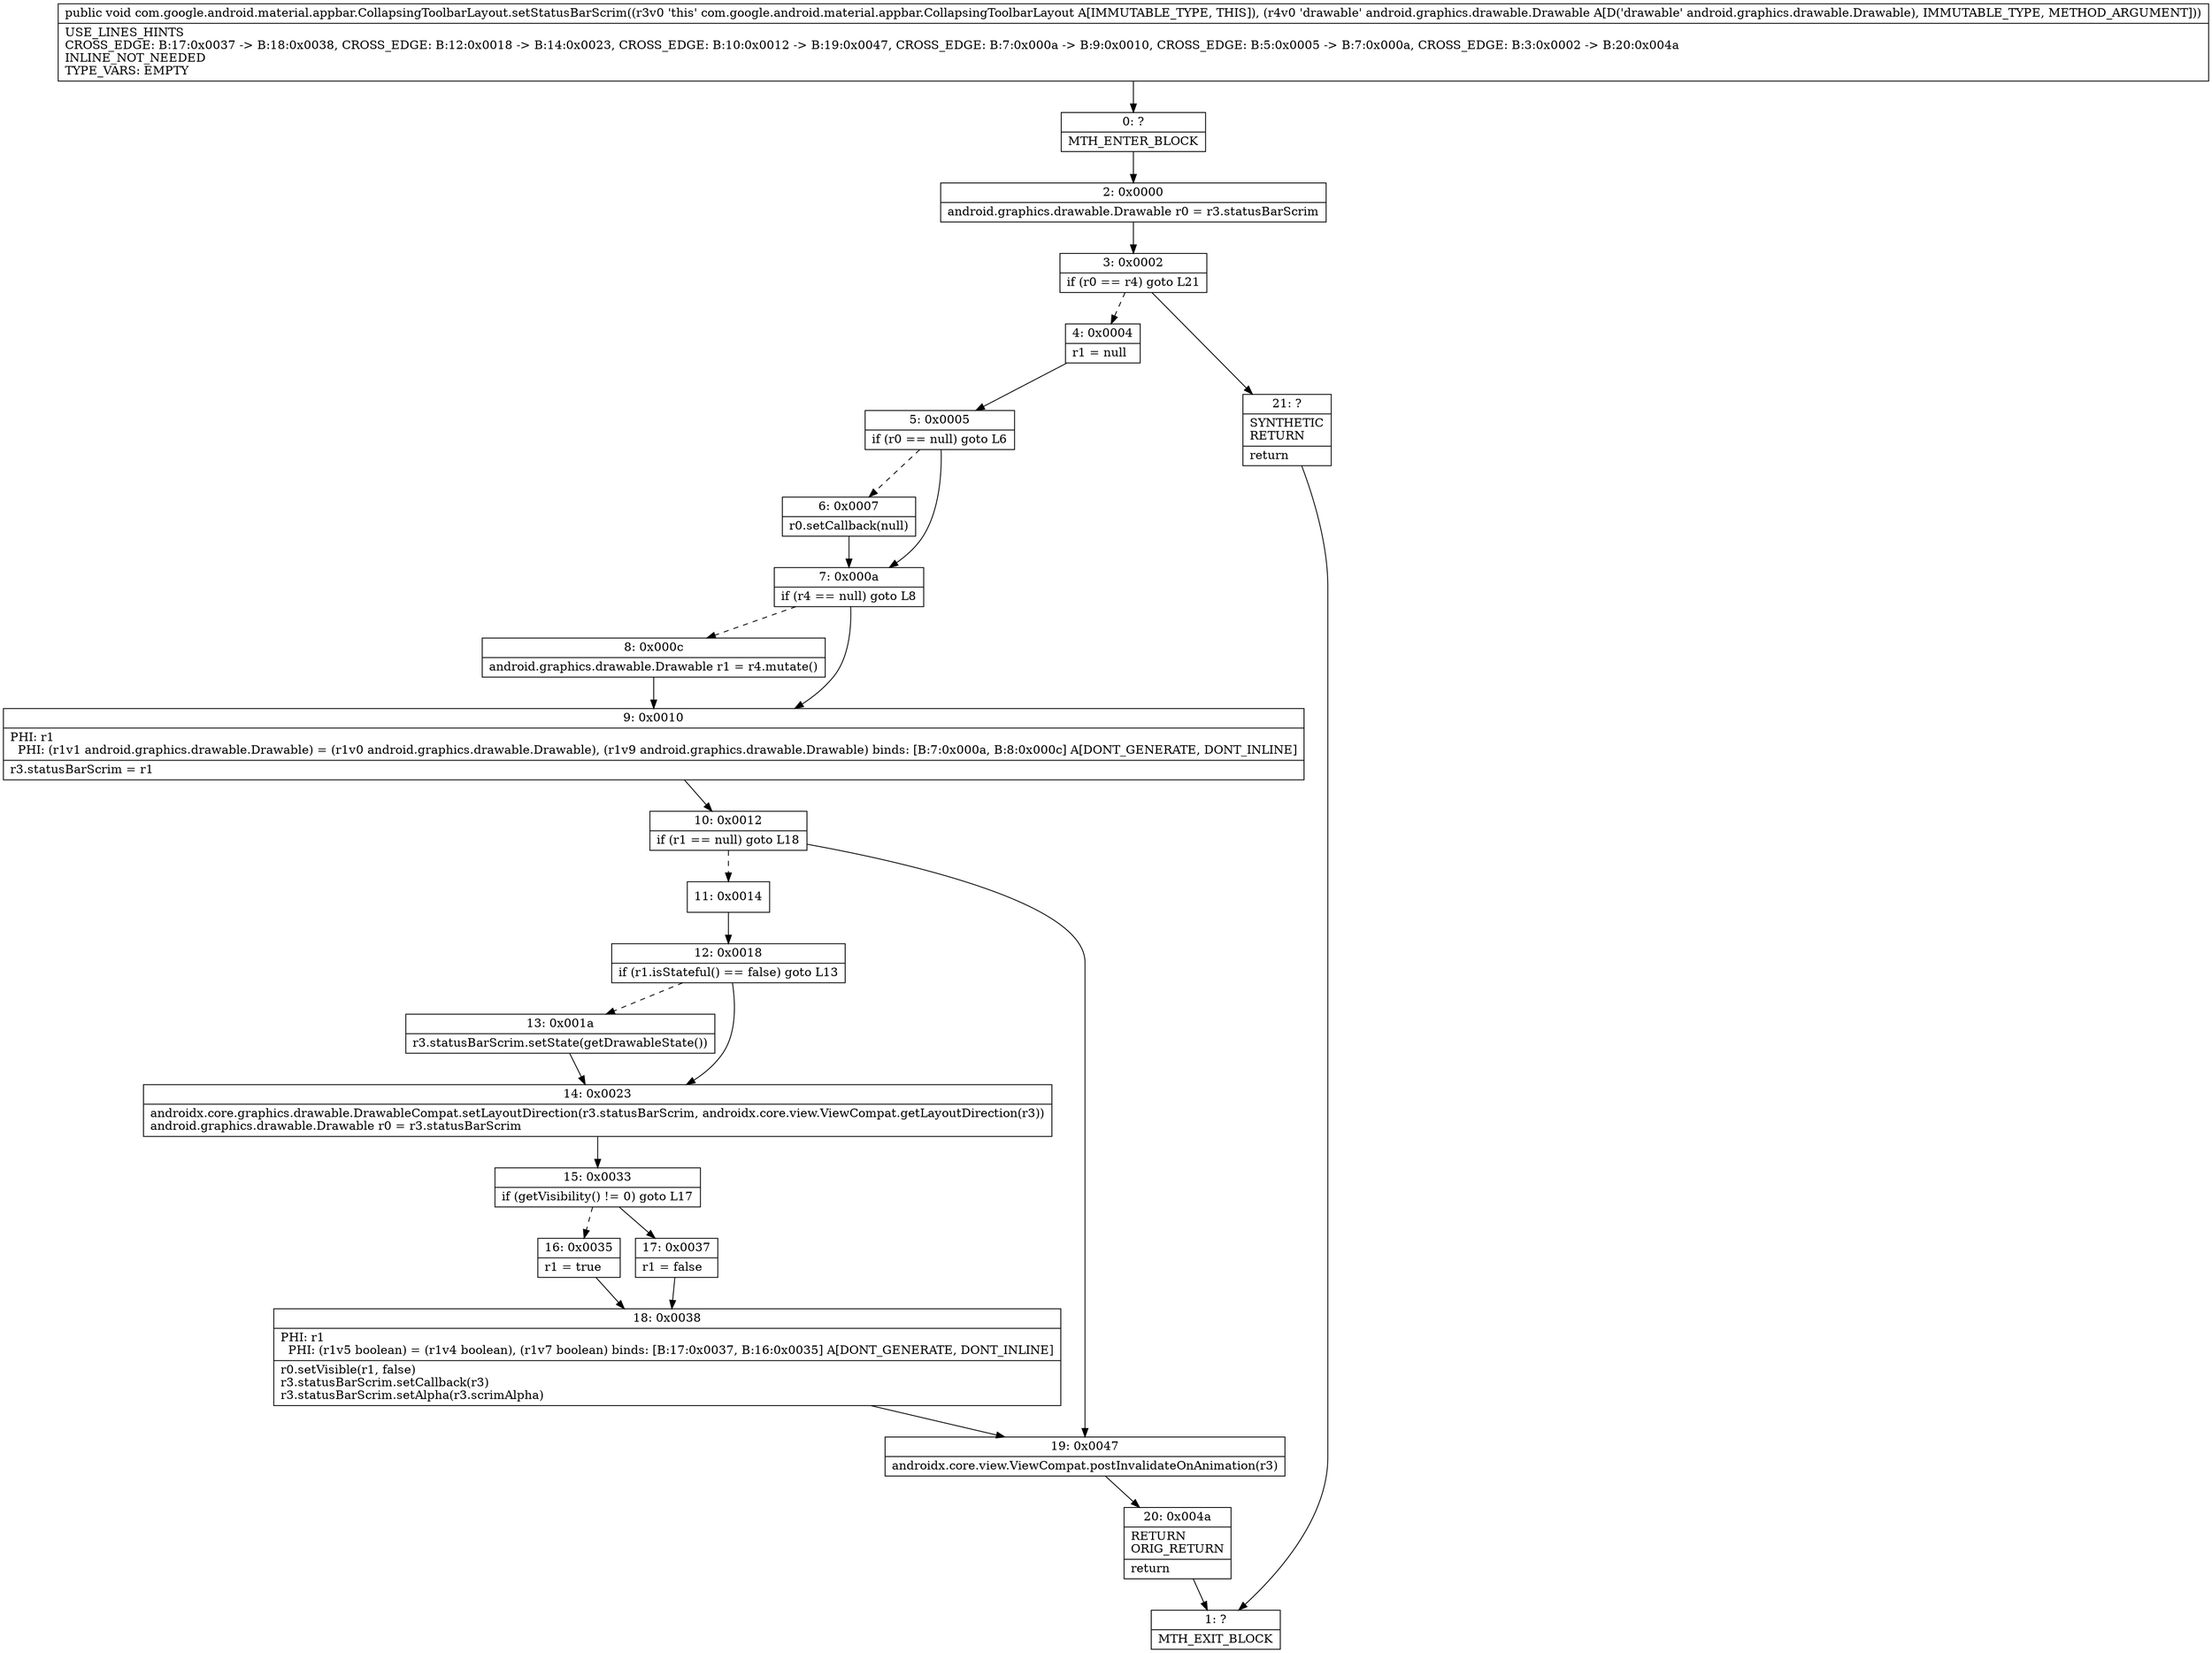 digraph "CFG forcom.google.android.material.appbar.CollapsingToolbarLayout.setStatusBarScrim(Landroid\/graphics\/drawable\/Drawable;)V" {
Node_0 [shape=record,label="{0\:\ ?|MTH_ENTER_BLOCK\l}"];
Node_2 [shape=record,label="{2\:\ 0x0000|android.graphics.drawable.Drawable r0 = r3.statusBarScrim\l}"];
Node_3 [shape=record,label="{3\:\ 0x0002|if (r0 == r4) goto L21\l}"];
Node_4 [shape=record,label="{4\:\ 0x0004|r1 = null\l}"];
Node_5 [shape=record,label="{5\:\ 0x0005|if (r0 == null) goto L6\l}"];
Node_6 [shape=record,label="{6\:\ 0x0007|r0.setCallback(null)\l}"];
Node_7 [shape=record,label="{7\:\ 0x000a|if (r4 == null) goto L8\l}"];
Node_8 [shape=record,label="{8\:\ 0x000c|android.graphics.drawable.Drawable r1 = r4.mutate()\l}"];
Node_9 [shape=record,label="{9\:\ 0x0010|PHI: r1 \l  PHI: (r1v1 android.graphics.drawable.Drawable) = (r1v0 android.graphics.drawable.Drawable), (r1v9 android.graphics.drawable.Drawable) binds: [B:7:0x000a, B:8:0x000c] A[DONT_GENERATE, DONT_INLINE]\l|r3.statusBarScrim = r1\l}"];
Node_10 [shape=record,label="{10\:\ 0x0012|if (r1 == null) goto L18\l}"];
Node_11 [shape=record,label="{11\:\ 0x0014}"];
Node_12 [shape=record,label="{12\:\ 0x0018|if (r1.isStateful() == false) goto L13\l}"];
Node_13 [shape=record,label="{13\:\ 0x001a|r3.statusBarScrim.setState(getDrawableState())\l}"];
Node_14 [shape=record,label="{14\:\ 0x0023|androidx.core.graphics.drawable.DrawableCompat.setLayoutDirection(r3.statusBarScrim, androidx.core.view.ViewCompat.getLayoutDirection(r3))\landroid.graphics.drawable.Drawable r0 = r3.statusBarScrim\l}"];
Node_15 [shape=record,label="{15\:\ 0x0033|if (getVisibility() != 0) goto L17\l}"];
Node_16 [shape=record,label="{16\:\ 0x0035|r1 = true\l}"];
Node_18 [shape=record,label="{18\:\ 0x0038|PHI: r1 \l  PHI: (r1v5 boolean) = (r1v4 boolean), (r1v7 boolean) binds: [B:17:0x0037, B:16:0x0035] A[DONT_GENERATE, DONT_INLINE]\l|r0.setVisible(r1, false)\lr3.statusBarScrim.setCallback(r3)\lr3.statusBarScrim.setAlpha(r3.scrimAlpha)\l}"];
Node_17 [shape=record,label="{17\:\ 0x0037|r1 = false\l}"];
Node_19 [shape=record,label="{19\:\ 0x0047|androidx.core.view.ViewCompat.postInvalidateOnAnimation(r3)\l}"];
Node_20 [shape=record,label="{20\:\ 0x004a|RETURN\lORIG_RETURN\l|return\l}"];
Node_1 [shape=record,label="{1\:\ ?|MTH_EXIT_BLOCK\l}"];
Node_21 [shape=record,label="{21\:\ ?|SYNTHETIC\lRETURN\l|return\l}"];
MethodNode[shape=record,label="{public void com.google.android.material.appbar.CollapsingToolbarLayout.setStatusBarScrim((r3v0 'this' com.google.android.material.appbar.CollapsingToolbarLayout A[IMMUTABLE_TYPE, THIS]), (r4v0 'drawable' android.graphics.drawable.Drawable A[D('drawable' android.graphics.drawable.Drawable), IMMUTABLE_TYPE, METHOD_ARGUMENT]))  | USE_LINES_HINTS\lCROSS_EDGE: B:17:0x0037 \-\> B:18:0x0038, CROSS_EDGE: B:12:0x0018 \-\> B:14:0x0023, CROSS_EDGE: B:10:0x0012 \-\> B:19:0x0047, CROSS_EDGE: B:7:0x000a \-\> B:9:0x0010, CROSS_EDGE: B:5:0x0005 \-\> B:7:0x000a, CROSS_EDGE: B:3:0x0002 \-\> B:20:0x004a\lINLINE_NOT_NEEDED\lTYPE_VARS: EMPTY\l}"];
MethodNode -> Node_0;Node_0 -> Node_2;
Node_2 -> Node_3;
Node_3 -> Node_4[style=dashed];
Node_3 -> Node_21;
Node_4 -> Node_5;
Node_5 -> Node_6[style=dashed];
Node_5 -> Node_7;
Node_6 -> Node_7;
Node_7 -> Node_8[style=dashed];
Node_7 -> Node_9;
Node_8 -> Node_9;
Node_9 -> Node_10;
Node_10 -> Node_11[style=dashed];
Node_10 -> Node_19;
Node_11 -> Node_12;
Node_12 -> Node_13[style=dashed];
Node_12 -> Node_14;
Node_13 -> Node_14;
Node_14 -> Node_15;
Node_15 -> Node_16[style=dashed];
Node_15 -> Node_17;
Node_16 -> Node_18;
Node_18 -> Node_19;
Node_17 -> Node_18;
Node_19 -> Node_20;
Node_20 -> Node_1;
Node_21 -> Node_1;
}

